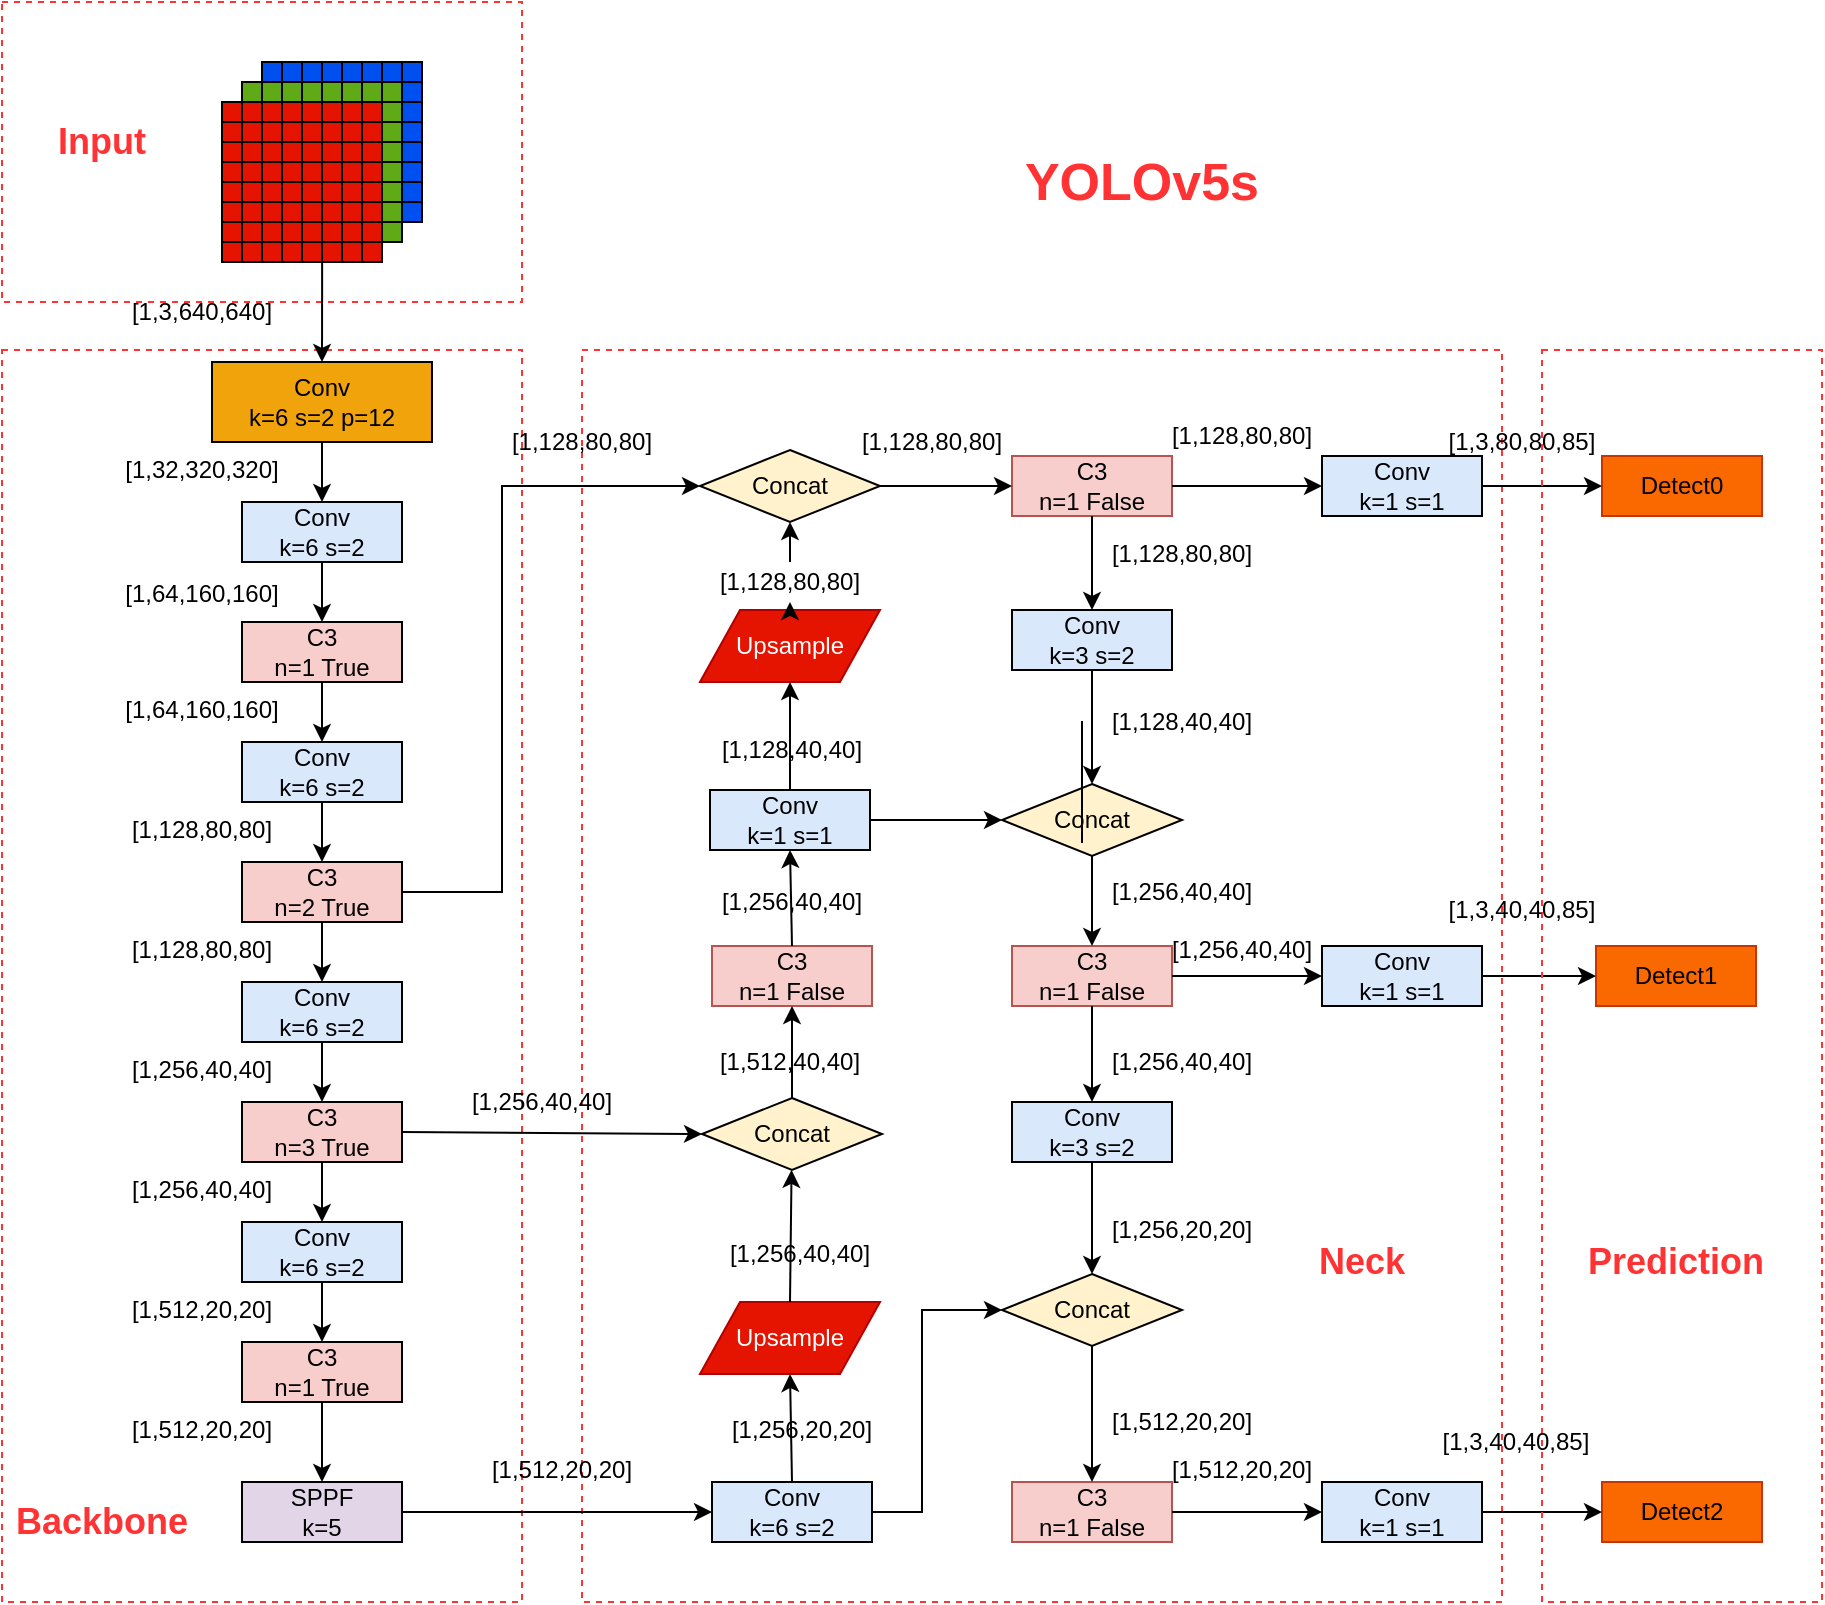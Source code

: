 <mxfile version="21.3.2" type="github">
  <diagram name="第 1 页" id="SH6x_qg_fAGoBkCHi8Yl">
    <mxGraphModel dx="1328" dy="746" grid="1" gridSize="10" guides="1" tooltips="1" connect="1" arrows="1" fold="1" page="1" pageScale="1" pageWidth="827" pageHeight="1169" math="0" shadow="0">
      <root>
        <mxCell id="0" />
        <mxCell id="1" parent="0" />
        <mxCell id="a3atGfo6N1oq-sw34cXM-139" value="" style="rounded=0;whiteSpace=wrap;html=1;fillColor=none;dashed=1;strokeColor=#FF3333;" vertex="1" parent="1">
          <mxGeometry x="320" y="194" width="460" height="626" as="geometry" />
        </mxCell>
        <mxCell id="a3atGfo6N1oq-sw34cXM-95" value="" style="rounded=0;whiteSpace=wrap;html=1;fillColor=none;dashed=1;strokeColor=#FF3333;" vertex="1" parent="1">
          <mxGeometry x="30" y="194" width="260" height="626" as="geometry" />
        </mxCell>
        <mxCell id="a3atGfo6N1oq-sw34cXM-62" value="" style="rounded=0;whiteSpace=wrap;html=1;fillColor=none;dashed=1;strokeColor=#FF3333;" vertex="1" parent="1">
          <mxGeometry x="30" y="20" width="260" height="150" as="geometry" />
        </mxCell>
        <mxCell id="a3atGfo6N1oq-sw34cXM-53" value="" style="group" vertex="1" connectable="0" parent="1">
          <mxGeometry x="140" y="50" width="100" height="120" as="geometry" />
        </mxCell>
        <mxCell id="a3atGfo6N1oq-sw34cXM-40" value="" style="whiteSpace=wrap;html=1;aspect=fixed;labelBorderColor=default;fillColor=#0050ef;fontColor=#ffffff;strokeColor=#001DBC;container=0;" vertex="1" parent="a3atGfo6N1oq-sw34cXM-53">
          <mxGeometry x="20" width="80" height="80" as="geometry" />
        </mxCell>
        <mxCell id="a3atGfo6N1oq-sw34cXM-33" value="" style="shape=partialRectangle;whiteSpace=wrap;html=1;top=0;bottom=0;fillColor=none;container=0;" vertex="1" parent="a3atGfo6N1oq-sw34cXM-53">
          <mxGeometry x="80" width="10" height="80" as="geometry" />
        </mxCell>
        <mxCell id="a3atGfo6N1oq-sw34cXM-34" value="" style="shape=partialRectangle;whiteSpace=wrap;html=1;right=0;top=0;bottom=0;fillColor=none;routingCenterX=-0.5;rotation=90;container=0;" vertex="1" parent="a3atGfo6N1oq-sw34cXM-53">
          <mxGeometry x="50" y="10" width="20" height="80" as="geometry" />
        </mxCell>
        <mxCell id="a3atGfo6N1oq-sw34cXM-35" value="" style="shape=partialRectangle;whiteSpace=wrap;html=1;right=0;top=0;bottom=0;fillColor=none;routingCenterX=-0.5;rotation=90;container=0;" vertex="1" parent="a3atGfo6N1oq-sw34cXM-53">
          <mxGeometry x="50" y="-10" width="20" height="80" as="geometry" />
        </mxCell>
        <mxCell id="a3atGfo6N1oq-sw34cXM-36" value="" style="shape=partialRectangle;whiteSpace=wrap;html=1;right=0;top=0;bottom=0;fillColor=none;routingCenterX=-0.5;rotation=90;container=0;" vertex="1" parent="a3atGfo6N1oq-sw34cXM-53">
          <mxGeometry x="50" y="-20" width="20" height="80" as="geometry" />
        </mxCell>
        <mxCell id="a3atGfo6N1oq-sw34cXM-37" value="" style="shape=partialRectangle;whiteSpace=wrap;html=1;top=0;bottom=0;fillColor=none;container=0;" vertex="1" parent="a3atGfo6N1oq-sw34cXM-53">
          <mxGeometry x="90" width="10" height="80" as="geometry" />
        </mxCell>
        <mxCell id="a3atGfo6N1oq-sw34cXM-38" value="" style="shape=partialRectangle;whiteSpace=wrap;html=1;right=0;top=0;bottom=0;fillColor=none;routingCenterX=-0.5;rotation=90;container=0;" vertex="1" parent="a3atGfo6N1oq-sw34cXM-53">
          <mxGeometry x="50" width="20" height="80" as="geometry" />
        </mxCell>
        <mxCell id="a3atGfo6N1oq-sw34cXM-39" value="" style="shape=partialRectangle;whiteSpace=wrap;html=1;right=0;top=0;bottom=0;fillColor=none;routingCenterX=-0.5;rotation=90;container=0;" vertex="1" parent="a3atGfo6N1oq-sw34cXM-53">
          <mxGeometry x="50" y="-30" width="20" height="80" as="geometry" />
        </mxCell>
        <mxCell id="a3atGfo6N1oq-sw34cXM-41" value="" style="shape=partialRectangle;whiteSpace=wrap;html=1;top=0;bottom=0;fillColor=none;container=0;" vertex="1" parent="a3atGfo6N1oq-sw34cXM-53">
          <mxGeometry x="20" width="10" height="80" as="geometry" />
        </mxCell>
        <mxCell id="a3atGfo6N1oq-sw34cXM-42" value="" style="shape=partialRectangle;whiteSpace=wrap;html=1;right=0;top=0;bottom=0;fillColor=none;routingCenterX=-0.5;rotation=90;container=0;" vertex="1" parent="a3atGfo6N1oq-sw34cXM-53">
          <mxGeometry x="50" y="40" width="20" height="80" as="geometry" />
        </mxCell>
        <mxCell id="a3atGfo6N1oq-sw34cXM-43" value="" style="shape=partialRectangle;whiteSpace=wrap;html=1;top=0;bottom=0;fillColor=none;container=0;" vertex="1" parent="a3atGfo6N1oq-sw34cXM-53">
          <mxGeometry x="40" width="10" height="80" as="geometry" />
        </mxCell>
        <mxCell id="a3atGfo6N1oq-sw34cXM-44" value="" style="shape=partialRectangle;whiteSpace=wrap;html=1;top=0;bottom=0;fillColor=none;container=0;" vertex="1" parent="a3atGfo6N1oq-sw34cXM-53">
          <mxGeometry x="60" width="10" height="80" as="geometry" />
        </mxCell>
        <mxCell id="a3atGfo6N1oq-sw34cXM-45" value="" style="shape=partialRectangle;whiteSpace=wrap;html=1;right=0;top=0;bottom=0;fillColor=none;routingCenterX=-0.5;rotation=90;container=0;" vertex="1" parent="a3atGfo6N1oq-sw34cXM-53">
          <mxGeometry x="50" y="50" width="20" height="80" as="geometry" />
        </mxCell>
        <mxCell id="a3atGfo6N1oq-sw34cXM-46" value="" style="shape=partialRectangle;whiteSpace=wrap;html=1;right=0;top=0;bottom=0;fillColor=none;routingCenterX=-0.5;rotation=90;container=0;" vertex="1" parent="a3atGfo6N1oq-sw34cXM-53">
          <mxGeometry x="50" y="30" width="20" height="80" as="geometry" />
        </mxCell>
        <mxCell id="a3atGfo6N1oq-sw34cXM-47" value="" style="shape=partialRectangle;whiteSpace=wrap;html=1;right=0;top=0;bottom=0;fillColor=none;routingCenterX=-0.5;rotation=90;container=0;" vertex="1" parent="a3atGfo6N1oq-sw34cXM-53">
          <mxGeometry x="50" y="20" width="20" height="80" as="geometry" />
        </mxCell>
        <mxCell id="a3atGfo6N1oq-sw34cXM-18" value="" style="whiteSpace=wrap;html=1;aspect=fixed;labelBorderColor=default;fillColor=#60a917;fontColor=#ffffff;strokeColor=#2D7600;container=0;" vertex="1" parent="a3atGfo6N1oq-sw34cXM-53">
          <mxGeometry x="10" y="10" width="80" height="80" as="geometry" />
        </mxCell>
        <mxCell id="a3atGfo6N1oq-sw34cXM-23" value="" style="shape=partialRectangle;whiteSpace=wrap;html=1;top=0;bottom=0;fillColor=none;container=0;" vertex="1" parent="a3atGfo6N1oq-sw34cXM-53">
          <mxGeometry x="70" y="10" width="10" height="80" as="geometry" />
        </mxCell>
        <mxCell id="a3atGfo6N1oq-sw34cXM-28" value="" style="shape=partialRectangle;whiteSpace=wrap;html=1;right=0;top=0;bottom=0;fillColor=none;routingCenterX=-0.5;rotation=90;container=0;" vertex="1" parent="a3atGfo6N1oq-sw34cXM-53">
          <mxGeometry x="40" y="20" width="20" height="80" as="geometry" />
        </mxCell>
        <mxCell id="a3atGfo6N1oq-sw34cXM-30" value="" style="shape=partialRectangle;whiteSpace=wrap;html=1;right=0;top=0;bottom=0;fillColor=none;routingCenterX=-0.5;rotation=90;container=0;" vertex="1" parent="a3atGfo6N1oq-sw34cXM-53">
          <mxGeometry x="40" width="20" height="80" as="geometry" />
        </mxCell>
        <mxCell id="a3atGfo6N1oq-sw34cXM-31" value="" style="shape=partialRectangle;whiteSpace=wrap;html=1;right=0;top=0;bottom=0;fillColor=none;routingCenterX=-0.5;rotation=90;container=0;" vertex="1" parent="a3atGfo6N1oq-sw34cXM-53">
          <mxGeometry x="40" y="-10" width="20" height="80" as="geometry" />
        </mxCell>
        <mxCell id="a3atGfo6N1oq-sw34cXM-24" value="" style="shape=partialRectangle;whiteSpace=wrap;html=1;top=0;bottom=0;fillColor=none;container=0;" vertex="1" parent="a3atGfo6N1oq-sw34cXM-53">
          <mxGeometry x="80" y="10" width="10" height="80" as="geometry" />
        </mxCell>
        <mxCell id="a3atGfo6N1oq-sw34cXM-29" value="" style="shape=partialRectangle;whiteSpace=wrap;html=1;right=0;top=0;bottom=0;fillColor=none;routingCenterX=-0.5;rotation=90;container=0;" vertex="1" parent="a3atGfo6N1oq-sw34cXM-53">
          <mxGeometry x="40" y="10" width="20" height="80" as="geometry" />
        </mxCell>
        <mxCell id="a3atGfo6N1oq-sw34cXM-32" value="" style="shape=partialRectangle;whiteSpace=wrap;html=1;right=0;top=0;bottom=0;fillColor=none;routingCenterX=-0.5;rotation=90;container=0;" vertex="1" parent="a3atGfo6N1oq-sw34cXM-53">
          <mxGeometry x="40" y="-20" width="20" height="80" as="geometry" />
        </mxCell>
        <mxCell id="a3atGfo6N1oq-sw34cXM-19" value="" style="shape=partialRectangle;whiteSpace=wrap;html=1;top=0;bottom=0;fillColor=none;container=0;" vertex="1" parent="a3atGfo6N1oq-sw34cXM-53">
          <mxGeometry x="10" y="10" width="10" height="80" as="geometry" />
        </mxCell>
        <mxCell id="a3atGfo6N1oq-sw34cXM-20" value="" style="shape=partialRectangle;whiteSpace=wrap;html=1;right=0;top=0;bottom=0;fillColor=none;routingCenterX=-0.5;rotation=90;container=0;" vertex="1" parent="a3atGfo6N1oq-sw34cXM-53">
          <mxGeometry x="40" y="50" width="20" height="80" as="geometry" />
        </mxCell>
        <mxCell id="a3atGfo6N1oq-sw34cXM-21" value="" style="shape=partialRectangle;whiteSpace=wrap;html=1;top=0;bottom=0;fillColor=none;container=0;" vertex="1" parent="a3atGfo6N1oq-sw34cXM-53">
          <mxGeometry x="30" y="10" width="10" height="80" as="geometry" />
        </mxCell>
        <mxCell id="a3atGfo6N1oq-sw34cXM-22" value="" style="shape=partialRectangle;whiteSpace=wrap;html=1;top=0;bottom=0;fillColor=none;container=0;" vertex="1" parent="a3atGfo6N1oq-sw34cXM-53">
          <mxGeometry x="50" y="10" width="10" height="80" as="geometry" />
        </mxCell>
        <mxCell id="a3atGfo6N1oq-sw34cXM-25" value="" style="shape=partialRectangle;whiteSpace=wrap;html=1;right=0;top=0;bottom=0;fillColor=none;routingCenterX=-0.5;rotation=90;container=0;" vertex="1" parent="a3atGfo6N1oq-sw34cXM-53">
          <mxGeometry x="40" y="60" width="20" height="80" as="geometry" />
        </mxCell>
        <mxCell id="a3atGfo6N1oq-sw34cXM-26" value="" style="shape=partialRectangle;whiteSpace=wrap;html=1;right=0;top=0;bottom=0;fillColor=none;routingCenterX=-0.5;rotation=90;container=0;" vertex="1" parent="a3atGfo6N1oq-sw34cXM-53">
          <mxGeometry x="40" y="40" width="20" height="80" as="geometry" />
        </mxCell>
        <mxCell id="a3atGfo6N1oq-sw34cXM-27" value="" style="shape=partialRectangle;whiteSpace=wrap;html=1;right=0;top=0;bottom=0;fillColor=none;routingCenterX=-0.5;rotation=90;container=0;" vertex="1" parent="a3atGfo6N1oq-sw34cXM-53">
          <mxGeometry x="40" y="30" width="20" height="80" as="geometry" />
        </mxCell>
        <mxCell id="a3atGfo6N1oq-sw34cXM-1" value="" style="whiteSpace=wrap;html=1;aspect=fixed;labelBorderColor=default;fillColor=#e51400;fontColor=#ffffff;strokeColor=#B20000;container=0;" vertex="1" parent="a3atGfo6N1oq-sw34cXM-53">
          <mxGeometry y="20" width="80" height="80" as="geometry" />
        </mxCell>
        <mxCell id="a3atGfo6N1oq-sw34cXM-2" value="" style="shape=partialRectangle;whiteSpace=wrap;html=1;top=0;bottom=0;fillColor=none;container=0;" vertex="1" parent="a3atGfo6N1oq-sw34cXM-53">
          <mxGeometry y="20" width="10" height="80" as="geometry" />
        </mxCell>
        <mxCell id="a3atGfo6N1oq-sw34cXM-3" value="" style="shape=partialRectangle;whiteSpace=wrap;html=1;right=0;top=0;bottom=0;fillColor=none;routingCenterX=-0.5;rotation=90;container=0;" vertex="1" parent="a3atGfo6N1oq-sw34cXM-53">
          <mxGeometry x="30" y="60" width="20" height="80" as="geometry" />
        </mxCell>
        <mxCell id="a3atGfo6N1oq-sw34cXM-4" value="" style="shape=partialRectangle;whiteSpace=wrap;html=1;top=0;bottom=0;fillColor=none;container=0;" vertex="1" parent="a3atGfo6N1oq-sw34cXM-53">
          <mxGeometry x="20" y="20" width="10" height="80" as="geometry" />
        </mxCell>
        <mxCell id="a3atGfo6N1oq-sw34cXM-5" value="" style="shape=partialRectangle;whiteSpace=wrap;html=1;top=0;bottom=0;fillColor=none;container=0;" vertex="1" parent="a3atGfo6N1oq-sw34cXM-53">
          <mxGeometry x="40" y="20" width="10" height="80" as="geometry" />
        </mxCell>
        <mxCell id="a3atGfo6N1oq-sw34cXM-6" value="" style="shape=partialRectangle;whiteSpace=wrap;html=1;top=0;bottom=0;fillColor=none;container=0;" vertex="1" parent="a3atGfo6N1oq-sw34cXM-53">
          <mxGeometry x="60" y="20" width="10" height="80" as="geometry" />
        </mxCell>
        <mxCell id="a3atGfo6N1oq-sw34cXM-7" value="" style="shape=partialRectangle;whiteSpace=wrap;html=1;top=0;bottom=0;fillColor=none;container=0;" vertex="1" parent="a3atGfo6N1oq-sw34cXM-53">
          <mxGeometry x="70" y="20" width="10" height="80" as="geometry" />
        </mxCell>
        <mxCell id="a3atGfo6N1oq-sw34cXM-8" value="" style="shape=partialRectangle;whiteSpace=wrap;html=1;right=0;top=0;bottom=0;fillColor=none;routingCenterX=-0.5;rotation=90;container=0;" vertex="1" parent="a3atGfo6N1oq-sw34cXM-53">
          <mxGeometry x="30" y="70" width="20" height="80" as="geometry" />
        </mxCell>
        <mxCell id="a3atGfo6N1oq-sw34cXM-9" value="" style="shape=partialRectangle;whiteSpace=wrap;html=1;right=0;top=0;bottom=0;fillColor=none;routingCenterX=-0.5;rotation=90;container=0;" vertex="1" parent="a3atGfo6N1oq-sw34cXM-53">
          <mxGeometry x="30" y="50" width="20" height="80" as="geometry" />
        </mxCell>
        <mxCell id="a3atGfo6N1oq-sw34cXM-10" value="" style="shape=partialRectangle;whiteSpace=wrap;html=1;right=0;top=0;bottom=0;fillColor=none;routingCenterX=-0.5;rotation=90;container=0;" vertex="1" parent="a3atGfo6N1oq-sw34cXM-53">
          <mxGeometry x="30" y="40" width="20" height="80" as="geometry" />
        </mxCell>
        <mxCell id="a3atGfo6N1oq-sw34cXM-11" value="" style="shape=partialRectangle;whiteSpace=wrap;html=1;right=0;top=0;bottom=0;fillColor=none;routingCenterX=-0.5;rotation=90;container=0;" vertex="1" parent="a3atGfo6N1oq-sw34cXM-53">
          <mxGeometry x="30" y="30" width="20" height="80" as="geometry" />
        </mxCell>
        <mxCell id="a3atGfo6N1oq-sw34cXM-12" value="" style="shape=partialRectangle;whiteSpace=wrap;html=1;right=0;top=0;bottom=0;fillColor=none;routingCenterX=-0.5;rotation=90;container=0;" vertex="1" parent="a3atGfo6N1oq-sw34cXM-53">
          <mxGeometry x="30" y="20" width="20" height="80" as="geometry" />
        </mxCell>
        <mxCell id="a3atGfo6N1oq-sw34cXM-13" value="" style="shape=partialRectangle;whiteSpace=wrap;html=1;right=0;top=0;bottom=0;fillColor=none;routingCenterX=-0.5;rotation=90;container=0;" vertex="1" parent="a3atGfo6N1oq-sw34cXM-53">
          <mxGeometry x="30" y="10" width="20" height="80" as="geometry" />
        </mxCell>
        <mxCell id="a3atGfo6N1oq-sw34cXM-14" value="" style="shape=partialRectangle;whiteSpace=wrap;html=1;right=0;top=0;bottom=0;fillColor=none;routingCenterX=-0.5;rotation=90;container=0;" vertex="1" parent="a3atGfo6N1oq-sw34cXM-53">
          <mxGeometry x="30" width="20" height="80" as="geometry" />
        </mxCell>
        <mxCell id="a3atGfo6N1oq-sw34cXM-15" value="" style="shape=partialRectangle;whiteSpace=wrap;html=1;right=0;top=0;bottom=0;fillColor=none;routingCenterX=-0.5;rotation=90;container=0;" vertex="1" parent="a3atGfo6N1oq-sw34cXM-53">
          <mxGeometry x="30" y="-10" width="20" height="80" as="geometry" />
        </mxCell>
        <mxCell id="a3atGfo6N1oq-sw34cXM-54" value="[1,3,640,640]" style="rounded=0;whiteSpace=wrap;html=1;fillColor=none;strokeColor=none;" vertex="1" parent="1">
          <mxGeometry x="70" y="160" width="120" height="30" as="geometry" />
        </mxCell>
        <mxCell id="a3atGfo6N1oq-sw34cXM-56" value="[1,32,320,320]" style="rounded=0;whiteSpace=wrap;html=1;fillColor=none;strokeColor=none;" vertex="1" parent="1">
          <mxGeometry x="90" y="244" width="80" height="20" as="geometry" />
        </mxCell>
        <mxCell id="a3atGfo6N1oq-sw34cXM-57" value="Conv&lt;br&gt;k=6 s=2 p=12" style="rounded=0;whiteSpace=wrap;html=1;fillColor=#f0a30a;fontColor=#000000;strokeColor=#000000;" vertex="1" parent="1">
          <mxGeometry x="135" y="200" width="110" height="40" as="geometry" />
        </mxCell>
        <mxCell id="a3atGfo6N1oq-sw34cXM-61" value="" style="endArrow=classic;html=1;rounded=0;exitX=0.969;exitY=0.374;exitDx=0;exitDy=0;exitPerimeter=0;entryX=0.5;entryY=0;entryDx=0;entryDy=0;" edge="1" parent="1" source="a3atGfo6N1oq-sw34cXM-9" target="a3atGfo6N1oq-sw34cXM-57">
          <mxGeometry width="50" height="50" relative="1" as="geometry">
            <mxPoint x="480" y="210" as="sourcePoint" />
            <mxPoint x="530" y="160" as="targetPoint" />
          </mxGeometry>
        </mxCell>
        <mxCell id="a3atGfo6N1oq-sw34cXM-63" value="&lt;h2&gt;&lt;font color=&quot;#ff3333&quot;&gt;Input&lt;/font&gt;&lt;/h2&gt;" style="rounded=0;whiteSpace=wrap;html=1;fillColor=none;strokeColor=none;" vertex="1" parent="1">
          <mxGeometry x="30" y="70" width="100" height="40" as="geometry" />
        </mxCell>
        <mxCell id="a3atGfo6N1oq-sw34cXM-64" value="Conv&lt;br&gt;k=6 s=2" style="rounded=0;whiteSpace=wrap;html=1;fillColor=#dae8fc;strokeColor=#000000;" vertex="1" parent="1">
          <mxGeometry x="385" y="760" width="80" height="30" as="geometry" />
        </mxCell>
        <mxCell id="a3atGfo6N1oq-sw34cXM-65" value="Conv&lt;br&gt;k=6 s=2" style="rounded=0;whiteSpace=wrap;html=1;fillColor=#dae8fc;strokeColor=#000000;" vertex="1" parent="1">
          <mxGeometry x="150" y="270" width="80" height="30" as="geometry" />
        </mxCell>
        <mxCell id="a3atGfo6N1oq-sw34cXM-66" value="Detect1" style="rounded=0;whiteSpace=wrap;html=1;fillColor=#fa6800;strokeColor=#C73500;fontColor=#000000;" vertex="1" parent="1">
          <mxGeometry x="827" y="492" width="80" height="30" as="geometry" />
        </mxCell>
        <mxCell id="a3atGfo6N1oq-sw34cXM-67" value="C3&lt;br&gt;n=1 True" style="rounded=0;whiteSpace=wrap;html=1;fillColor=#f8cecc;strokeColor=#000000;" vertex="1" parent="1">
          <mxGeometry x="150" y="330" width="80" height="30" as="geometry" />
        </mxCell>
        <mxCell id="a3atGfo6N1oq-sw34cXM-68" value="" style="endArrow=classic;html=1;rounded=0;exitX=0.5;exitY=1;exitDx=0;exitDy=0;" edge="1" parent="1" source="a3atGfo6N1oq-sw34cXM-57" target="a3atGfo6N1oq-sw34cXM-65">
          <mxGeometry width="50" height="50" relative="1" as="geometry">
            <mxPoint x="350" y="310" as="sourcePoint" />
            <mxPoint x="400" y="260" as="targetPoint" />
          </mxGeometry>
        </mxCell>
        <mxCell id="a3atGfo6N1oq-sw34cXM-69" value="" style="endArrow=classic;html=1;rounded=0;entryX=0.5;entryY=0;entryDx=0;entryDy=0;" edge="1" parent="1" target="a3atGfo6N1oq-sw34cXM-67">
          <mxGeometry width="50" height="50" relative="1" as="geometry">
            <mxPoint x="190" y="300" as="sourcePoint" />
            <mxPoint x="200" y="280" as="targetPoint" />
          </mxGeometry>
        </mxCell>
        <mxCell id="a3atGfo6N1oq-sw34cXM-71" value="[1,64,160,160]" style="rounded=0;whiteSpace=wrap;html=1;fillColor=none;strokeColor=none;" vertex="1" parent="1">
          <mxGeometry x="90" y="306" width="80" height="20" as="geometry" />
        </mxCell>
        <mxCell id="a3atGfo6N1oq-sw34cXM-72" value="Conv&lt;br&gt;k=6 s=2" style="rounded=0;whiteSpace=wrap;html=1;fillColor=#dae8fc;strokeColor=#000000;" vertex="1" parent="1">
          <mxGeometry x="150" y="390" width="80" height="30" as="geometry" />
        </mxCell>
        <mxCell id="a3atGfo6N1oq-sw34cXM-73" value="C3&lt;br&gt;n=2 True" style="rounded=0;whiteSpace=wrap;html=1;fillColor=#f8cecc;strokeColor=#000000;" vertex="1" parent="1">
          <mxGeometry x="150" y="450" width="80" height="30" as="geometry" />
        </mxCell>
        <mxCell id="a3atGfo6N1oq-sw34cXM-74" value="" style="endArrow=classic;html=1;rounded=0;entryX=0.5;entryY=0;entryDx=0;entryDy=0;" edge="1" parent="1" target="a3atGfo6N1oq-sw34cXM-73">
          <mxGeometry width="50" height="50" relative="1" as="geometry">
            <mxPoint x="190" y="420" as="sourcePoint" />
            <mxPoint x="200" y="400" as="targetPoint" />
          </mxGeometry>
        </mxCell>
        <mxCell id="a3atGfo6N1oq-sw34cXM-75" value="Conv&lt;br&gt;k=6 s=2" style="rounded=0;whiteSpace=wrap;html=1;fillColor=#dae8fc;strokeColor=#000000;" vertex="1" parent="1">
          <mxGeometry x="150" y="510" width="80" height="30" as="geometry" />
        </mxCell>
        <mxCell id="a3atGfo6N1oq-sw34cXM-76" value="C3&lt;br&gt;n=3 True" style="rounded=0;whiteSpace=wrap;html=1;fillColor=#F8CECC;strokeColor=#000000;" vertex="1" parent="1">
          <mxGeometry x="150" y="570" width="80" height="30" as="geometry" />
        </mxCell>
        <mxCell id="a3atGfo6N1oq-sw34cXM-77" value="" style="endArrow=classic;html=1;rounded=0;entryX=0.5;entryY=0;entryDx=0;entryDy=0;" edge="1" parent="1" target="a3atGfo6N1oq-sw34cXM-76">
          <mxGeometry width="50" height="50" relative="1" as="geometry">
            <mxPoint x="190" y="540" as="sourcePoint" />
            <mxPoint x="200" y="520" as="targetPoint" />
          </mxGeometry>
        </mxCell>
        <mxCell id="a3atGfo6N1oq-sw34cXM-78" value="Conv&lt;br&gt;k=6 s=2" style="rounded=0;whiteSpace=wrap;html=1;fillColor=#dae8fc;strokeColor=#000000;" vertex="1" parent="1">
          <mxGeometry x="150" y="630" width="80" height="30" as="geometry" />
        </mxCell>
        <mxCell id="a3atGfo6N1oq-sw34cXM-79" value="C3&lt;br&gt;n=1 True" style="rounded=0;whiteSpace=wrap;html=1;fillColor=#f8cecc;strokeColor=#000000;" vertex="1" parent="1">
          <mxGeometry x="150" y="690" width="80" height="30" as="geometry" />
        </mxCell>
        <mxCell id="a3atGfo6N1oq-sw34cXM-80" value="" style="endArrow=classic;html=1;rounded=0;entryX=0.5;entryY=0;entryDx=0;entryDy=0;" edge="1" parent="1" target="a3atGfo6N1oq-sw34cXM-79">
          <mxGeometry width="50" height="50" relative="1" as="geometry">
            <mxPoint x="190" y="660" as="sourcePoint" />
            <mxPoint x="200" y="640" as="targetPoint" />
          </mxGeometry>
        </mxCell>
        <mxCell id="a3atGfo6N1oq-sw34cXM-81" value="" style="endArrow=classic;html=1;rounded=0;exitX=0.5;exitY=1;exitDx=0;exitDy=0;" edge="1" parent="1">
          <mxGeometry width="50" height="50" relative="1" as="geometry">
            <mxPoint x="190" y="360" as="sourcePoint" />
            <mxPoint x="190" y="390" as="targetPoint" />
          </mxGeometry>
        </mxCell>
        <mxCell id="a3atGfo6N1oq-sw34cXM-82" value="" style="endArrow=classic;html=1;rounded=0;exitX=0.5;exitY=1;exitDx=0;exitDy=0;" edge="1" parent="1" source="a3atGfo6N1oq-sw34cXM-73" target="a3atGfo6N1oq-sw34cXM-75">
          <mxGeometry width="50" height="50" relative="1" as="geometry">
            <mxPoint x="210" y="260" as="sourcePoint" />
            <mxPoint x="210" y="290" as="targetPoint" />
          </mxGeometry>
        </mxCell>
        <mxCell id="a3atGfo6N1oq-sw34cXM-83" value="" style="endArrow=classic;html=1;rounded=0;exitX=0.5;exitY=1;exitDx=0;exitDy=0;" edge="1" parent="1">
          <mxGeometry width="50" height="50" relative="1" as="geometry">
            <mxPoint x="190" y="600" as="sourcePoint" />
            <mxPoint x="190" y="630" as="targetPoint" />
          </mxGeometry>
        </mxCell>
        <mxCell id="a3atGfo6N1oq-sw34cXM-85" value="[1,64,160,160]" style="rounded=0;whiteSpace=wrap;html=1;fillColor=none;strokeColor=none;" vertex="1" parent="1">
          <mxGeometry x="90" y="364" width="80" height="20" as="geometry" />
        </mxCell>
        <mxCell id="a3atGfo6N1oq-sw34cXM-86" value="[1,128,80,80]" style="rounded=0;whiteSpace=wrap;html=1;fillColor=none;strokeColor=none;" vertex="1" parent="1">
          <mxGeometry x="90" y="424" width="80" height="20" as="geometry" />
        </mxCell>
        <mxCell id="a3atGfo6N1oq-sw34cXM-87" value="[1,128,80,80]" style="rounded=0;whiteSpace=wrap;html=1;fillColor=none;strokeColor=none;" vertex="1" parent="1">
          <mxGeometry x="90" y="484" width="80" height="20" as="geometry" />
        </mxCell>
        <mxCell id="a3atGfo6N1oq-sw34cXM-88" value="[1,256,40,40]" style="rounded=0;whiteSpace=wrap;html=1;fillColor=none;strokeColor=none;" vertex="1" parent="1">
          <mxGeometry x="90" y="544" width="80" height="20" as="geometry" />
        </mxCell>
        <mxCell id="a3atGfo6N1oq-sw34cXM-89" value="[1,256,40,40]" style="rounded=0;whiteSpace=wrap;html=1;fillColor=none;strokeColor=none;" vertex="1" parent="1">
          <mxGeometry x="90" y="604" width="80" height="20" as="geometry" />
        </mxCell>
        <mxCell id="a3atGfo6N1oq-sw34cXM-91" value="[1,512,20,20]" style="rounded=0;whiteSpace=wrap;html=1;fillColor=none;strokeColor=none;" vertex="1" parent="1">
          <mxGeometry x="90" y="664" width="80" height="20" as="geometry" />
        </mxCell>
        <mxCell id="a3atGfo6N1oq-sw34cXM-92" value="SPPF&lt;br&gt;k=5" style="rounded=0;whiteSpace=wrap;html=1;fillColor=#e1d5e7;strokeColor=#000000;" vertex="1" parent="1">
          <mxGeometry x="150" y="760" width="80" height="30" as="geometry" />
        </mxCell>
        <mxCell id="a3atGfo6N1oq-sw34cXM-93" value="" style="endArrow=classic;html=1;rounded=0;exitX=0.5;exitY=1;exitDx=0;exitDy=0;" edge="1" parent="1" source="a3atGfo6N1oq-sw34cXM-79" target="a3atGfo6N1oq-sw34cXM-92">
          <mxGeometry width="50" height="50" relative="1" as="geometry">
            <mxPoint x="200" y="670" as="sourcePoint" />
            <mxPoint x="200" y="700" as="targetPoint" />
          </mxGeometry>
        </mxCell>
        <mxCell id="a3atGfo6N1oq-sw34cXM-94" value="[1,512,20,20]" style="rounded=0;whiteSpace=wrap;html=1;fillColor=none;strokeColor=none;" vertex="1" parent="1">
          <mxGeometry x="90" y="724" width="80" height="20" as="geometry" />
        </mxCell>
        <mxCell id="a3atGfo6N1oq-sw34cXM-96" value="&lt;h2&gt;&lt;font color=&quot;#ff3333&quot;&gt;Backbone&lt;/font&gt;&lt;/h2&gt;" style="rounded=0;whiteSpace=wrap;html=1;fillColor=none;strokeColor=none;" vertex="1" parent="1">
          <mxGeometry x="30" y="760" width="100" height="40" as="geometry" />
        </mxCell>
        <mxCell id="a3atGfo6N1oq-sw34cXM-97" value="Concat" style="rhombus;whiteSpace=wrap;html=1;fillColor=#fff2cc;strokeColor=#000000;" vertex="1" parent="1">
          <mxGeometry x="379" y="244" width="90" height="36" as="geometry" />
        </mxCell>
        <mxCell id="a3atGfo6N1oq-sw34cXM-99" value="Concat" style="rhombus;whiteSpace=wrap;html=1;fillColor=#fff2cc;strokeColor=#000000;" vertex="1" parent="1">
          <mxGeometry x="380" y="568" width="90" height="36" as="geometry" />
        </mxCell>
        <mxCell id="a3atGfo6N1oq-sw34cXM-100" value="Concat" style="rhombus;whiteSpace=wrap;html=1;fillColor=#fff2cc;strokeColor=#000000;" vertex="1" parent="1">
          <mxGeometry x="530" y="656" width="90" height="36" as="geometry" />
        </mxCell>
        <mxCell id="a3atGfo6N1oq-sw34cXM-101" value="" style="endArrow=classic;html=1;rounded=0;entryX=0;entryY=0.5;entryDx=0;entryDy=0;exitX=1;exitY=0.5;exitDx=0;exitDy=0;" edge="1" parent="1" source="a3atGfo6N1oq-sw34cXM-73" target="a3atGfo6N1oq-sw34cXM-97">
          <mxGeometry width="50" height="50" relative="1" as="geometry">
            <mxPoint x="200" y="430" as="sourcePoint" />
            <mxPoint x="200" y="460" as="targetPoint" />
            <Array as="points">
              <mxPoint x="280" y="465" />
              <mxPoint x="280" y="262" />
            </Array>
          </mxGeometry>
        </mxCell>
        <mxCell id="a3atGfo6N1oq-sw34cXM-103" value="" style="endArrow=classic;html=1;rounded=0;entryX=0;entryY=0.5;entryDx=0;entryDy=0;exitX=1;exitY=0.5;exitDx=0;exitDy=0;" edge="1" parent="1" source="a3atGfo6N1oq-sw34cXM-92" target="a3atGfo6N1oq-sw34cXM-64">
          <mxGeometry width="50" height="50" relative="1" as="geometry">
            <mxPoint x="220" y="450" as="sourcePoint" />
            <mxPoint x="220" y="480" as="targetPoint" />
          </mxGeometry>
        </mxCell>
        <mxCell id="a3atGfo6N1oq-sw34cXM-104" value="Conv&lt;br&gt;k=1 s=1" style="rounded=0;whiteSpace=wrap;html=1;fillColor=#dae8fc;strokeColor=#000000;" vertex="1" parent="1">
          <mxGeometry x="384" y="414" width="80" height="30" as="geometry" />
        </mxCell>
        <mxCell id="a3atGfo6N1oq-sw34cXM-105" value="" style="endArrow=classic;html=1;rounded=0;entryX=0;entryY=0.5;entryDx=0;entryDy=0;exitX=1;exitY=0.5;exitDx=0;exitDy=0;" edge="1" parent="1" source="a3atGfo6N1oq-sw34cXM-64" target="a3atGfo6N1oq-sw34cXM-100">
          <mxGeometry width="50" height="50" relative="1" as="geometry">
            <mxPoint x="240" y="785" as="sourcePoint" />
            <mxPoint x="395" y="785" as="targetPoint" />
            <Array as="points">
              <mxPoint x="490" y="775" />
              <mxPoint x="490" y="674" />
            </Array>
          </mxGeometry>
        </mxCell>
        <mxCell id="a3atGfo6N1oq-sw34cXM-106" value="Upsample" style="shape=parallelogram;perimeter=parallelogramPerimeter;whiteSpace=wrap;html=1;fixedSize=1;fillColor=#e51400;fontColor=#ffffff;strokeColor=#B20000;" vertex="1" parent="1">
          <mxGeometry x="379" y="670" width="90" height="36" as="geometry" />
        </mxCell>
        <mxCell id="a3atGfo6N1oq-sw34cXM-107" value="Upsample" style="shape=parallelogram;perimeter=parallelogramPerimeter;whiteSpace=wrap;html=1;fixedSize=1;fillColor=#e51400;fontColor=#ffffff;strokeColor=#B20000;" vertex="1" parent="1">
          <mxGeometry x="379" y="324" width="90" height="36" as="geometry" />
        </mxCell>
        <mxCell id="a3atGfo6N1oq-sw34cXM-108" value="" style="endArrow=classic;html=1;rounded=0;entryX=0.5;entryY=1;entryDx=0;entryDy=0;exitX=0.5;exitY=0;exitDx=0;exitDy=0;" edge="1" parent="1" source="a3atGfo6N1oq-sw34cXM-64" target="a3atGfo6N1oq-sw34cXM-106">
          <mxGeometry width="50" height="50" relative="1" as="geometry">
            <mxPoint x="475" y="785" as="sourcePoint" />
            <mxPoint x="520" y="785" as="targetPoint" />
          </mxGeometry>
        </mxCell>
        <mxCell id="a3atGfo6N1oq-sw34cXM-109" value="" style="endArrow=classic;html=1;rounded=0;exitX=0.5;exitY=0;exitDx=0;exitDy=0;" edge="1" parent="1" source="a3atGfo6N1oq-sw34cXM-106" target="a3atGfo6N1oq-sw34cXM-99">
          <mxGeometry width="50" height="50" relative="1" as="geometry">
            <mxPoint x="485" y="795" as="sourcePoint" />
            <mxPoint x="530" y="795" as="targetPoint" />
          </mxGeometry>
        </mxCell>
        <mxCell id="a3atGfo6N1oq-sw34cXM-110" value="C3&lt;br&gt;n=1 False" style="rounded=0;whiteSpace=wrap;html=1;fillColor=#f8cecc;strokeColor=#b85450;" vertex="1" parent="1">
          <mxGeometry x="385" y="492" width="80" height="30" as="geometry" />
        </mxCell>
        <mxCell id="a3atGfo6N1oq-sw34cXM-113" value="" style="endArrow=classic;html=1;rounded=0;exitX=1;exitY=0.5;exitDx=0;exitDy=0;entryX=0;entryY=0.5;entryDx=0;entryDy=0;" edge="1" parent="1" source="a3atGfo6N1oq-sw34cXM-76" target="a3atGfo6N1oq-sw34cXM-99">
          <mxGeometry width="50" height="50" relative="1" as="geometry">
            <mxPoint x="330" y="588" as="sourcePoint" />
            <mxPoint x="331" y="522" as="targetPoint" />
          </mxGeometry>
        </mxCell>
        <mxCell id="a3atGfo6N1oq-sw34cXM-114" value="" style="endArrow=classic;html=1;rounded=0;exitX=0.5;exitY=0;exitDx=0;exitDy=0;entryX=0.5;entryY=1;entryDx=0;entryDy=0;" edge="1" parent="1" source="a3atGfo6N1oq-sw34cXM-99" target="a3atGfo6N1oq-sw34cXM-110">
          <mxGeometry width="50" height="50" relative="1" as="geometry">
            <mxPoint x="500" y="576" as="sourcePoint" />
            <mxPoint x="501" y="510" as="targetPoint" />
          </mxGeometry>
        </mxCell>
        <mxCell id="a3atGfo6N1oq-sw34cXM-115" value="" style="endArrow=classic;html=1;rounded=0;exitX=0.5;exitY=0;exitDx=0;exitDy=0;entryX=0.5;entryY=1;entryDx=0;entryDy=0;" edge="1" parent="1" source="a3atGfo6N1oq-sw34cXM-110" target="a3atGfo6N1oq-sw34cXM-104">
          <mxGeometry width="50" height="50" relative="1" as="geometry">
            <mxPoint x="435" y="578" as="sourcePoint" />
            <mxPoint x="430" y="470" as="targetPoint" />
          </mxGeometry>
        </mxCell>
        <mxCell id="a3atGfo6N1oq-sw34cXM-116" value="" style="endArrow=classic;html=1;rounded=0;" edge="1" parent="1" source="a3atGfo6N1oq-sw34cXM-104" target="a3atGfo6N1oq-sw34cXM-107">
          <mxGeometry width="50" height="50" relative="1" as="geometry">
            <mxPoint x="423.83" y="406" as="sourcePoint" />
            <mxPoint x="423.83" y="360" as="targetPoint" />
          </mxGeometry>
        </mxCell>
        <mxCell id="a3atGfo6N1oq-sw34cXM-117" value="" style="endArrow=classic;html=1;rounded=0;exitX=0.5;exitY=0;exitDx=0;exitDy=0;entryX=0.5;entryY=1;entryDx=0;entryDy=0;" edge="1" parent="1" source="a3atGfo6N1oq-sw34cXM-157" target="a3atGfo6N1oq-sw34cXM-97">
          <mxGeometry width="50" height="50" relative="1" as="geometry">
            <mxPoint x="490" y="384" as="sourcePoint" />
            <mxPoint x="490" y="338" as="targetPoint" />
          </mxGeometry>
        </mxCell>
        <mxCell id="a3atGfo6N1oq-sw34cXM-118" value="C3&lt;br&gt;n=1 False" style="rounded=0;whiteSpace=wrap;html=1;fillColor=#f8cecc;strokeColor=#b85450;" vertex="1" parent="1">
          <mxGeometry x="535" y="247" width="80" height="30" as="geometry" />
        </mxCell>
        <mxCell id="a3atGfo6N1oq-sw34cXM-119" value="Conv&lt;br&gt;k=1 s=1" style="rounded=0;whiteSpace=wrap;html=1;fillColor=#dae8fc;strokeColor=#000000;" vertex="1" parent="1">
          <mxGeometry x="690" y="492" width="80" height="30" as="geometry" />
        </mxCell>
        <mxCell id="a3atGfo6N1oq-sw34cXM-120" value="Conv&lt;br&gt;k=1 s=1" style="rounded=0;whiteSpace=wrap;html=1;fillColor=#dae8fc;strokeColor=#000000;" vertex="1" parent="1">
          <mxGeometry x="690" y="247" width="80" height="30" as="geometry" />
        </mxCell>
        <mxCell id="a3atGfo6N1oq-sw34cXM-121" value="Conv&lt;br&gt;k=1 s=1" style="rounded=0;whiteSpace=wrap;html=1;fillColor=#dae8fc;strokeColor=#000000;" vertex="1" parent="1">
          <mxGeometry x="690" y="760" width="80" height="30" as="geometry" />
        </mxCell>
        <mxCell id="a3atGfo6N1oq-sw34cXM-122" value="Conv&lt;br&gt;k=3 s=2" style="rounded=0;whiteSpace=wrap;html=1;fillColor=#dae8fc;strokeColor=#000000;" vertex="1" parent="1">
          <mxGeometry x="535" y="324" width="80" height="30" as="geometry" />
        </mxCell>
        <mxCell id="a3atGfo6N1oq-sw34cXM-123" value="Concat" style="rhombus;whiteSpace=wrap;html=1;fillColor=#fff2cc;strokeColor=#000000;" vertex="1" parent="1">
          <mxGeometry x="530" y="411" width="90" height="36" as="geometry" />
        </mxCell>
        <mxCell id="a3atGfo6N1oq-sw34cXM-124" value="C3&lt;br&gt;n=1 False" style="rounded=0;whiteSpace=wrap;html=1;fillColor=#f8cecc;strokeColor=#b85450;" vertex="1" parent="1">
          <mxGeometry x="535" y="492" width="80" height="30" as="geometry" />
        </mxCell>
        <mxCell id="a3atGfo6N1oq-sw34cXM-125" value="Conv&lt;br&gt;k=3 s=2" style="rounded=0;whiteSpace=wrap;html=1;fillColor=#dae8fc;strokeColor=#000000;" vertex="1" parent="1">
          <mxGeometry x="535" y="570" width="80" height="30" as="geometry" />
        </mxCell>
        <mxCell id="a3atGfo6N1oq-sw34cXM-127" value="C3&lt;br&gt;n=1 False" style="rounded=0;whiteSpace=wrap;html=1;fillColor=#f8cecc;strokeColor=#b85450;" vertex="1" parent="1">
          <mxGeometry x="535" y="760" width="80" height="30" as="geometry" />
        </mxCell>
        <mxCell id="a3atGfo6N1oq-sw34cXM-128" value="" style="endArrow=classic;html=1;rounded=0;exitX=1;exitY=0.5;exitDx=0;exitDy=0;entryX=0;entryY=0.5;entryDx=0;entryDy=0;" edge="1" parent="1" source="a3atGfo6N1oq-sw34cXM-118" target="a3atGfo6N1oq-sw34cXM-120">
          <mxGeometry width="50" height="50" relative="1" as="geometry">
            <mxPoint x="434" y="334" as="sourcePoint" />
            <mxPoint x="434" y="290" as="targetPoint" />
          </mxGeometry>
        </mxCell>
        <mxCell id="a3atGfo6N1oq-sw34cXM-129" value="" style="endArrow=classic;html=1;rounded=0;exitX=1;exitY=0.5;exitDx=0;exitDy=0;entryX=0;entryY=0.5;entryDx=0;entryDy=0;" edge="1" parent="1" source="a3atGfo6N1oq-sw34cXM-97" target="a3atGfo6N1oq-sw34cXM-118">
          <mxGeometry width="50" height="50" relative="1" as="geometry">
            <mxPoint x="444" y="344" as="sourcePoint" />
            <mxPoint x="444" y="300" as="targetPoint" />
          </mxGeometry>
        </mxCell>
        <mxCell id="a3atGfo6N1oq-sw34cXM-130" value="" style="endArrow=classic;html=1;rounded=0;exitX=0.5;exitY=1;exitDx=0;exitDy=0;entryX=0.5;entryY=0;entryDx=0;entryDy=0;" edge="1" parent="1" source="a3atGfo6N1oq-sw34cXM-118" target="a3atGfo6N1oq-sw34cXM-122">
          <mxGeometry width="50" height="50" relative="1" as="geometry">
            <mxPoint x="454" y="354" as="sourcePoint" />
            <mxPoint x="454" y="310" as="targetPoint" />
          </mxGeometry>
        </mxCell>
        <mxCell id="a3atGfo6N1oq-sw34cXM-131" value="" style="endArrow=classic;html=1;rounded=0;exitX=0.5;exitY=1;exitDx=0;exitDy=0;entryX=0.5;entryY=0;entryDx=0;entryDy=0;" edge="1" parent="1" source="a3atGfo6N1oq-sw34cXM-122" target="a3atGfo6N1oq-sw34cXM-123">
          <mxGeometry width="50" height="50" relative="1" as="geometry">
            <mxPoint x="464" y="364" as="sourcePoint" />
            <mxPoint x="464" y="320" as="targetPoint" />
          </mxGeometry>
        </mxCell>
        <mxCell id="a3atGfo6N1oq-sw34cXM-132" value="" style="endArrow=classic;html=1;rounded=0;exitX=1;exitY=0.5;exitDx=0;exitDy=0;entryX=0;entryY=0.5;entryDx=0;entryDy=0;" edge="1" parent="1" source="a3atGfo6N1oq-sw34cXM-104" target="a3atGfo6N1oq-sw34cXM-123">
          <mxGeometry width="50" height="50" relative="1" as="geometry">
            <mxPoint x="474" y="374" as="sourcePoint" />
            <mxPoint x="474" y="330" as="targetPoint" />
          </mxGeometry>
        </mxCell>
        <mxCell id="a3atGfo6N1oq-sw34cXM-133" value="" style="endArrow=classic;html=1;rounded=0;exitX=0.5;exitY=1;exitDx=0;exitDy=0;entryX=0.5;entryY=0;entryDx=0;entryDy=0;" edge="1" parent="1" source="a3atGfo6N1oq-sw34cXM-123" target="a3atGfo6N1oq-sw34cXM-124">
          <mxGeometry width="50" height="50" relative="1" as="geometry">
            <mxPoint x="484" y="384" as="sourcePoint" />
            <mxPoint x="484" y="340" as="targetPoint" />
          </mxGeometry>
        </mxCell>
        <mxCell id="a3atGfo6N1oq-sw34cXM-134" value="" style="endArrow=classic;html=1;rounded=0;exitX=0.5;exitY=1;exitDx=0;exitDy=0;entryX=0.5;entryY=0;entryDx=0;entryDy=0;" edge="1" parent="1" source="a3atGfo6N1oq-sw34cXM-124" target="a3atGfo6N1oq-sw34cXM-125">
          <mxGeometry width="50" height="50" relative="1" as="geometry">
            <mxPoint x="494" y="394" as="sourcePoint" />
            <mxPoint x="494" y="350" as="targetPoint" />
          </mxGeometry>
        </mxCell>
        <mxCell id="a3atGfo6N1oq-sw34cXM-135" value="" style="endArrow=classic;html=1;rounded=0;exitX=0.5;exitY=1;exitDx=0;exitDy=0;entryX=0.5;entryY=0;entryDx=0;entryDy=0;" edge="1" parent="1" source="a3atGfo6N1oq-sw34cXM-125" target="a3atGfo6N1oq-sw34cXM-100">
          <mxGeometry width="50" height="50" relative="1" as="geometry">
            <mxPoint x="504" y="404" as="sourcePoint" />
            <mxPoint x="504" y="360" as="targetPoint" />
          </mxGeometry>
        </mxCell>
        <mxCell id="a3atGfo6N1oq-sw34cXM-136" value="" style="endArrow=classic;html=1;rounded=0;exitX=0.5;exitY=1;exitDx=0;exitDy=0;" edge="1" parent="1" source="a3atGfo6N1oq-sw34cXM-100" target="a3atGfo6N1oq-sw34cXM-127">
          <mxGeometry width="50" height="50" relative="1" as="geometry">
            <mxPoint x="514" y="414" as="sourcePoint" />
            <mxPoint x="514" y="370" as="targetPoint" />
          </mxGeometry>
        </mxCell>
        <mxCell id="a3atGfo6N1oq-sw34cXM-137" value="" style="endArrow=classic;html=1;rounded=0;entryX=0;entryY=0.5;entryDx=0;entryDy=0;" edge="1" parent="1" source="a3atGfo6N1oq-sw34cXM-124" target="a3atGfo6N1oq-sw34cXM-119">
          <mxGeometry width="50" height="50" relative="1" as="geometry">
            <mxPoint x="524" y="424" as="sourcePoint" />
            <mxPoint x="524" y="380" as="targetPoint" />
          </mxGeometry>
        </mxCell>
        <mxCell id="a3atGfo6N1oq-sw34cXM-138" value="" style="endArrow=classic;html=1;rounded=0;exitX=1;exitY=0.5;exitDx=0;exitDy=0;entryX=0;entryY=0.5;entryDx=0;entryDy=0;" edge="1" parent="1" source="a3atGfo6N1oq-sw34cXM-127" target="a3atGfo6N1oq-sw34cXM-121">
          <mxGeometry width="50" height="50" relative="1" as="geometry">
            <mxPoint x="534" y="434" as="sourcePoint" />
            <mxPoint x="534" y="390" as="targetPoint" />
          </mxGeometry>
        </mxCell>
        <mxCell id="a3atGfo6N1oq-sw34cXM-141" value="&lt;h2&gt;&lt;font color=&quot;#ff3333&quot;&gt;Neck&lt;/font&gt;&lt;/h2&gt;" style="rounded=0;whiteSpace=wrap;html=1;fillColor=none;strokeColor=none;" vertex="1" parent="1">
          <mxGeometry x="660" y="630" width="100" height="40" as="geometry" />
        </mxCell>
        <mxCell id="a3atGfo6N1oq-sw34cXM-142" value="Detect0" style="rounded=0;whiteSpace=wrap;html=1;fillColor=#fa6800;strokeColor=#C73500;fontColor=#000000;" vertex="1" parent="1">
          <mxGeometry x="830" y="247" width="80" height="30" as="geometry" />
        </mxCell>
        <mxCell id="a3atGfo6N1oq-sw34cXM-143" value="Detect2" style="rounded=0;whiteSpace=wrap;html=1;fillColor=#fa6800;strokeColor=#C73500;fontColor=#000000;" vertex="1" parent="1">
          <mxGeometry x="830" y="760" width="80" height="30" as="geometry" />
        </mxCell>
        <mxCell id="a3atGfo6N1oq-sw34cXM-144" value="" style="endArrow=classic;html=1;rounded=0;exitX=1;exitY=0.5;exitDx=0;exitDy=0;entryX=0;entryY=0.5;entryDx=0;entryDy=0;" edge="1" parent="1" source="a3atGfo6N1oq-sw34cXM-120" target="a3atGfo6N1oq-sw34cXM-142">
          <mxGeometry width="50" height="50" relative="1" as="geometry">
            <mxPoint x="625" y="272" as="sourcePoint" />
            <mxPoint x="700" y="272" as="targetPoint" />
          </mxGeometry>
        </mxCell>
        <mxCell id="a3atGfo6N1oq-sw34cXM-145" value="" style="endArrow=classic;html=1;rounded=0;entryX=0;entryY=0.5;entryDx=0;entryDy=0;" edge="1" parent="1" source="a3atGfo6N1oq-sw34cXM-119" target="a3atGfo6N1oq-sw34cXM-66">
          <mxGeometry width="50" height="50" relative="1" as="geometry">
            <mxPoint x="635" y="282" as="sourcePoint" />
            <mxPoint x="710" y="282" as="targetPoint" />
          </mxGeometry>
        </mxCell>
        <mxCell id="a3atGfo6N1oq-sw34cXM-146" value="" style="endArrow=classic;html=1;rounded=0;entryX=0;entryY=0.5;entryDx=0;entryDy=0;" edge="1" parent="1" source="a3atGfo6N1oq-sw34cXM-121" target="a3atGfo6N1oq-sw34cXM-143">
          <mxGeometry width="50" height="50" relative="1" as="geometry">
            <mxPoint x="645" y="292" as="sourcePoint" />
            <mxPoint x="720" y="292" as="targetPoint" />
          </mxGeometry>
        </mxCell>
        <mxCell id="a3atGfo6N1oq-sw34cXM-147" value="" style="rounded=0;whiteSpace=wrap;html=1;fillColor=none;dashed=1;strokeColor=#FF3333;" vertex="1" parent="1">
          <mxGeometry x="800" y="194" width="140" height="626" as="geometry" />
        </mxCell>
        <mxCell id="a3atGfo6N1oq-sw34cXM-148" value="&lt;h2&gt;&lt;font color=&quot;#ff3333&quot;&gt;Prediction&lt;/font&gt;&lt;/h2&gt;" style="rounded=0;whiteSpace=wrap;html=1;fillColor=none;strokeColor=none;" vertex="1" parent="1">
          <mxGeometry x="817" y="630" width="100" height="40" as="geometry" />
        </mxCell>
        <mxCell id="a3atGfo6N1oq-sw34cXM-149" value="[1,512,20,20]" style="rounded=0;whiteSpace=wrap;html=1;fillColor=none;strokeColor=none;" vertex="1" parent="1">
          <mxGeometry x="270" y="744" width="80" height="20" as="geometry" />
        </mxCell>
        <mxCell id="a3atGfo6N1oq-sw34cXM-150" value="[1,256,20,20]" style="rounded=0;whiteSpace=wrap;html=1;fillColor=none;strokeColor=none;" vertex="1" parent="1">
          <mxGeometry x="390" y="724" width="80" height="20" as="geometry" />
        </mxCell>
        <mxCell id="a3atGfo6N1oq-sw34cXM-151" value="[1,256,40,40]" style="rounded=0;whiteSpace=wrap;html=1;fillColor=none;strokeColor=none;" vertex="1" parent="1">
          <mxGeometry x="389" y="636" width="80" height="20" as="geometry" />
        </mxCell>
        <mxCell id="a3atGfo6N1oq-sw34cXM-152" value="[1,512,40,40]" style="rounded=0;whiteSpace=wrap;html=1;fillColor=none;strokeColor=none;" vertex="1" parent="1">
          <mxGeometry x="384" y="540" width="80" height="20" as="geometry" />
        </mxCell>
        <mxCell id="a3atGfo6N1oq-sw34cXM-154" value="[1,256,40,40]" style="rounded=0;whiteSpace=wrap;html=1;fillColor=none;strokeColor=none;" vertex="1" parent="1">
          <mxGeometry x="385" y="460" width="80" height="20" as="geometry" />
        </mxCell>
        <mxCell id="a3atGfo6N1oq-sw34cXM-155" value="[1,128,40,40]" style="rounded=0;whiteSpace=wrap;html=1;fillColor=none;strokeColor=none;" vertex="1" parent="1">
          <mxGeometry x="385" y="384" width="80" height="20" as="geometry" />
        </mxCell>
        <mxCell id="a3atGfo6N1oq-sw34cXM-158" value="" style="endArrow=classic;html=1;rounded=0;exitX=0.5;exitY=0;exitDx=0;exitDy=0;entryX=0.5;entryY=1;entryDx=0;entryDy=0;" edge="1" parent="1" source="a3atGfo6N1oq-sw34cXM-107" target="a3atGfo6N1oq-sw34cXM-157">
          <mxGeometry width="50" height="50" relative="1" as="geometry">
            <mxPoint x="424" y="324" as="sourcePoint" />
            <mxPoint x="424" y="280" as="targetPoint" />
          </mxGeometry>
        </mxCell>
        <mxCell id="a3atGfo6N1oq-sw34cXM-157" value="[1,128,80,80]" style="rounded=0;whiteSpace=wrap;html=1;fillColor=none;strokeColor=none;" vertex="1" parent="1">
          <mxGeometry x="384" y="300" width="80" height="20" as="geometry" />
        </mxCell>
        <mxCell id="a3atGfo6N1oq-sw34cXM-159" value="[1,128,80,80]" style="rounded=0;whiteSpace=wrap;html=1;fillColor=none;strokeColor=none;" vertex="1" parent="1">
          <mxGeometry x="455" y="230" width="80" height="20" as="geometry" />
        </mxCell>
        <mxCell id="a3atGfo6N1oq-sw34cXM-160" value="[1,128,80,80]" style="rounded=0;whiteSpace=wrap;html=1;fillColor=none;strokeColor=none;" vertex="1" parent="1">
          <mxGeometry x="280" y="230" width="80" height="20" as="geometry" />
        </mxCell>
        <mxCell id="a3atGfo6N1oq-sw34cXM-162" value="[1,256,40,40]" style="rounded=0;whiteSpace=wrap;html=1;fillColor=none;strokeColor=none;" vertex="1" parent="1">
          <mxGeometry x="260" y="560" width="80" height="20" as="geometry" />
        </mxCell>
        <mxCell id="a3atGfo6N1oq-sw34cXM-163" value="[1,128,80,80]" style="rounded=0;whiteSpace=wrap;html=1;fillColor=none;strokeColor=none;" vertex="1" parent="1">
          <mxGeometry x="610" y="227" width="80" height="20" as="geometry" />
        </mxCell>
        <mxCell id="a3atGfo6N1oq-sw34cXM-164" value="[1,128,80,80]" style="rounded=0;whiteSpace=wrap;html=1;fillColor=none;strokeColor=none;" vertex="1" parent="1">
          <mxGeometry x="580" y="286" width="80" height="20" as="geometry" />
        </mxCell>
        <mxCell id="a3atGfo6N1oq-sw34cXM-165" value="[1,128,40,40]" style="rounded=0;whiteSpace=wrap;html=1;fillColor=none;strokeColor=none;" vertex="1" parent="1">
          <mxGeometry x="580" y="370" width="80" height="20" as="geometry" />
        </mxCell>
        <mxCell id="a3atGfo6N1oq-sw34cXM-166" value="[1,256,40,40]" style="rounded=0;whiteSpace=wrap;html=1;fillColor=none;strokeColor=none;" vertex="1" parent="1">
          <mxGeometry x="580" y="455" width="80" height="20" as="geometry" />
        </mxCell>
        <mxCell id="a3atGfo6N1oq-sw34cXM-167" value="[1,256,40,40]" style="rounded=0;whiteSpace=wrap;html=1;fillColor=none;strokeColor=none;" vertex="1" parent="1">
          <mxGeometry x="610" y="484" width="80" height="20" as="geometry" />
        </mxCell>
        <mxCell id="a3atGfo6N1oq-sw34cXM-168" value="[1,256,40,40]" style="rounded=0;whiteSpace=wrap;html=1;fillColor=none;strokeColor=none;" vertex="1" parent="1">
          <mxGeometry x="580" y="540" width="80" height="20" as="geometry" />
        </mxCell>
        <mxCell id="a3atGfo6N1oq-sw34cXM-170" value="[1,256,20,20]" style="rounded=0;whiteSpace=wrap;html=1;fillColor=none;strokeColor=none;" vertex="1" parent="1">
          <mxGeometry x="580" y="624" width="80" height="20" as="geometry" />
        </mxCell>
        <mxCell id="a3atGfo6N1oq-sw34cXM-171" value="[1,512,20,20]" style="rounded=0;whiteSpace=wrap;html=1;fillColor=none;strokeColor=none;" vertex="1" parent="1">
          <mxGeometry x="580" y="720" width="80" height="20" as="geometry" />
        </mxCell>
        <mxCell id="a3atGfo6N1oq-sw34cXM-172" value="[1,512,20,20]" style="rounded=0;whiteSpace=wrap;html=1;fillColor=none;strokeColor=none;" vertex="1" parent="1">
          <mxGeometry x="610" y="744" width="80" height="20" as="geometry" />
        </mxCell>
        <mxCell id="a3atGfo6N1oq-sw34cXM-173" value="[1,3,80,80,85]" style="rounded=0;whiteSpace=wrap;html=1;fillColor=none;strokeColor=none;" vertex="1" parent="1">
          <mxGeometry x="750" y="230" width="80" height="20" as="geometry" />
        </mxCell>
        <mxCell id="a3atGfo6N1oq-sw34cXM-174" value="[1,3,40,40,85]" style="rounded=0;whiteSpace=wrap;html=1;fillColor=none;strokeColor=none;" vertex="1" parent="1">
          <mxGeometry x="750" y="464" width="80" height="20" as="geometry" />
        </mxCell>
        <mxCell id="a3atGfo6N1oq-sw34cXM-175" value="[1,3,40,40,85]" style="rounded=0;whiteSpace=wrap;html=1;fillColor=none;strokeColor=none;" vertex="1" parent="1">
          <mxGeometry x="747" y="730" width="80" height="20" as="geometry" />
        </mxCell>
        <mxCell id="a3atGfo6N1oq-sw34cXM-176" value="&lt;h2&gt;&lt;font style=&quot;font-size: 26px;&quot; color=&quot;#ff3333&quot;&gt;YOLOv5s&lt;/font&gt;&lt;/h2&gt;" style="rounded=0;whiteSpace=wrap;html=1;fillColor=none;strokeColor=none;" vertex="1" parent="1">
          <mxGeometry x="510" y="70" width="180" height="80" as="geometry" />
        </mxCell>
        <mxCell id="a3atGfo6N1oq-sw34cXM-180" value="" style="shape=partialRectangle;whiteSpace=wrap;html=1;right=0;top=0;bottom=0;fillColor=none;routingCenterX=-0.5;" vertex="1" parent="1">
          <mxGeometry x="570" y="380" width="120" height="60" as="geometry" />
        </mxCell>
      </root>
    </mxGraphModel>
  </diagram>
</mxfile>
